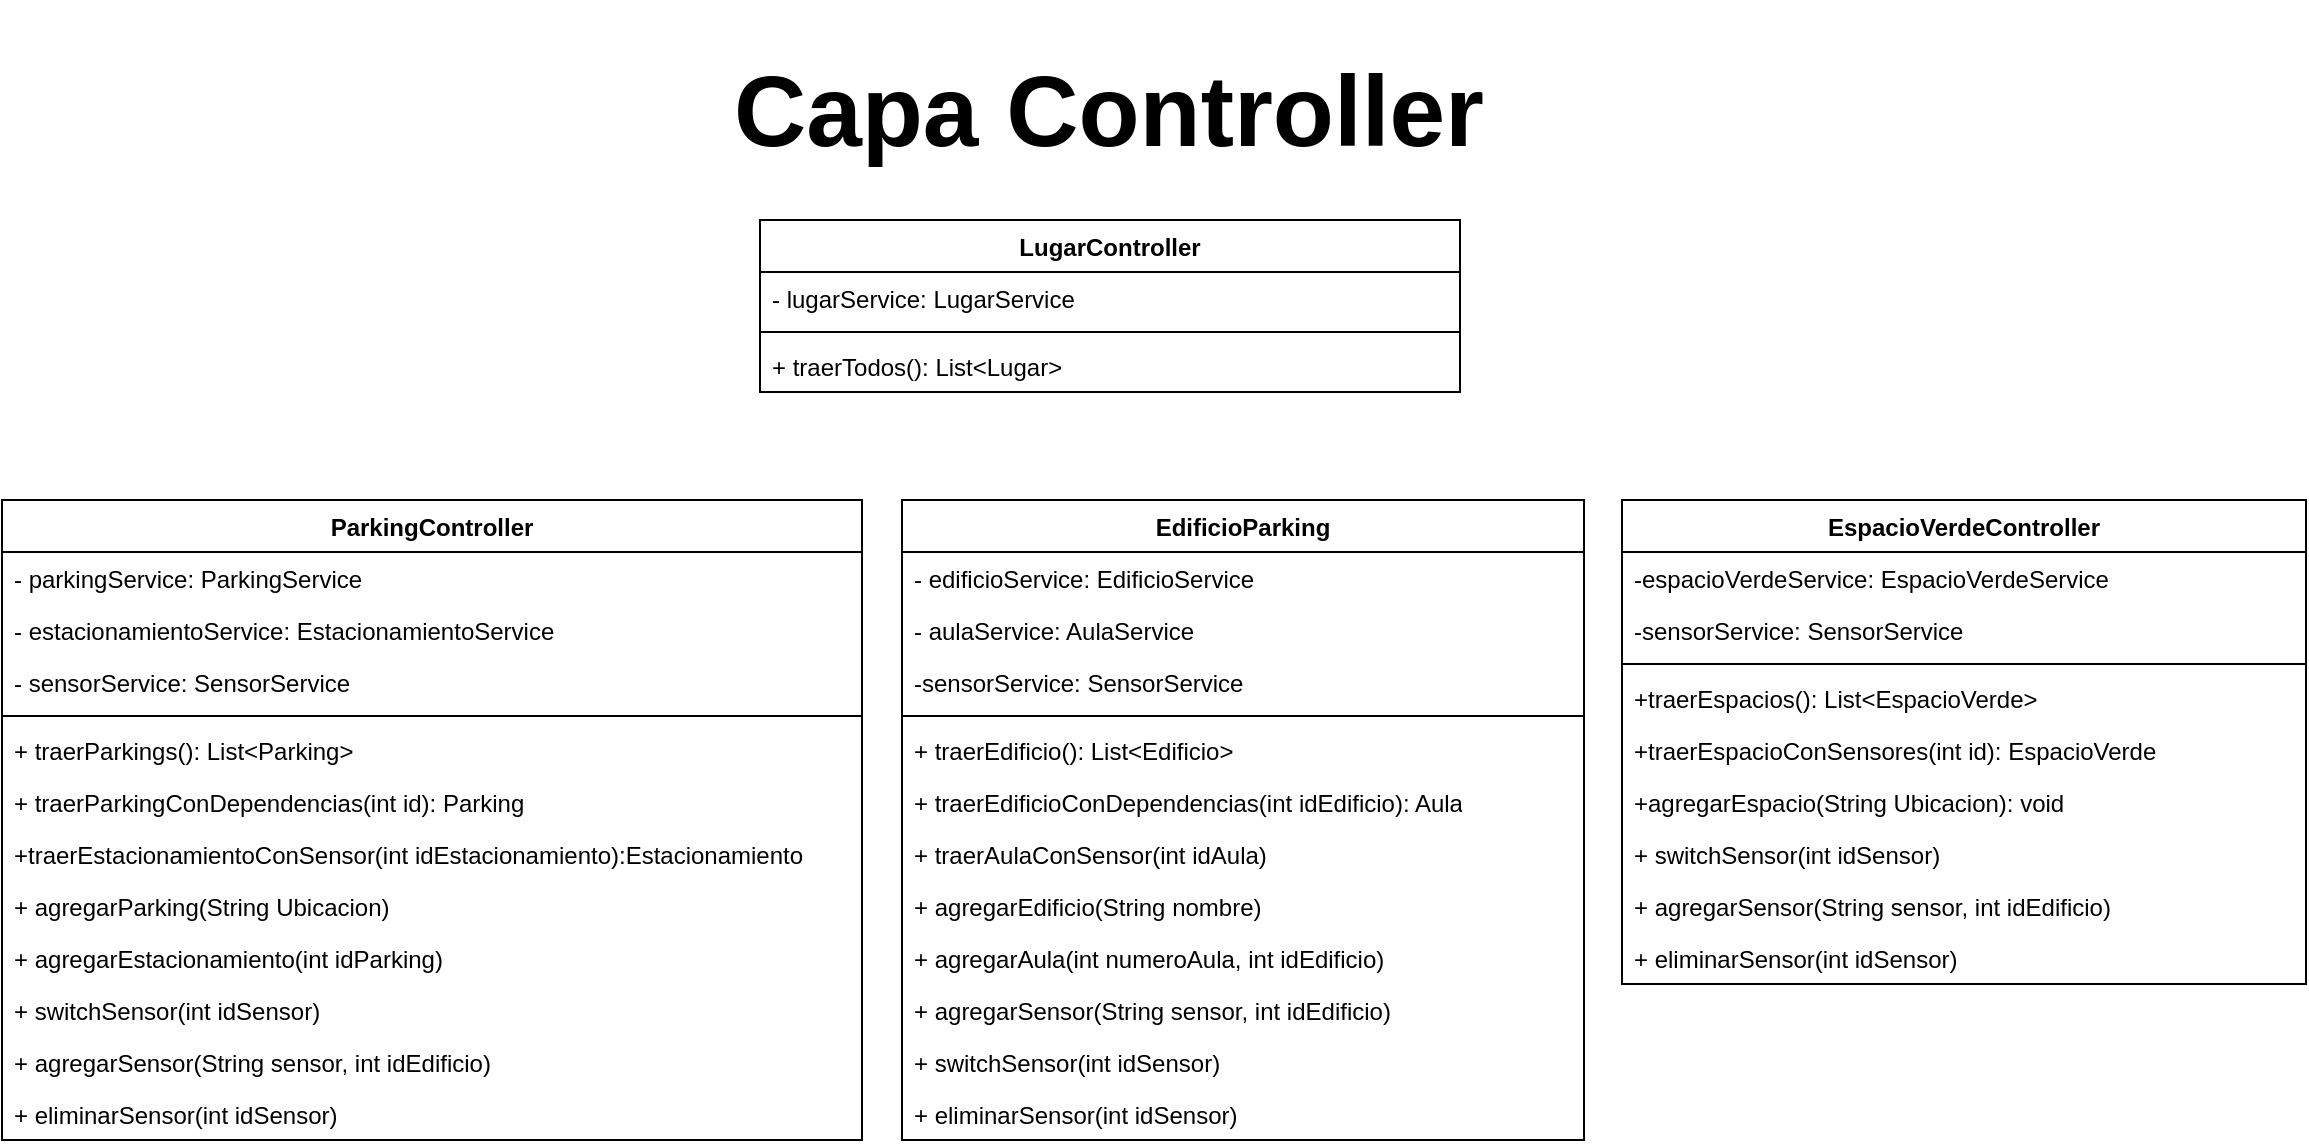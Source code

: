 <mxfile version="21.2.8" type="device">
  <diagram id="C5RBs43oDa-KdzZeNtuy" name="Page-1">
    <mxGraphModel dx="1931" dy="516" grid="1" gridSize="10" guides="1" tooltips="1" connect="1" arrows="1" fold="1" page="1" pageScale="1" pageWidth="827" pageHeight="1169" math="0" shadow="0">
      <root>
        <mxCell id="WIyWlLk6GJQsqaUBKTNV-0" />
        <mxCell id="WIyWlLk6GJQsqaUBKTNV-1" parent="WIyWlLk6GJQsqaUBKTNV-0" />
        <mxCell id="mE5UiQ3bNyrxbDp_QKQE-0" value="&lt;b&gt;&lt;font style=&quot;font-size: 50px;&quot;&gt;Capa Controller&lt;/font&gt;&lt;/b&gt;" style="text;html=1;strokeColor=none;fillColor=none;align=center;verticalAlign=middle;whiteSpace=wrap;rounded=0;" vertex="1" parent="WIyWlLk6GJQsqaUBKTNV-1">
          <mxGeometry x="208" y="40" width="411" height="110" as="geometry" />
        </mxCell>
        <mxCell id="mE5UiQ3bNyrxbDp_QKQE-5" value="EspacioVerdeController" style="swimlane;fontStyle=1;align=center;verticalAlign=top;childLayout=stackLayout;horizontal=1;startSize=26;horizontalStack=0;resizeParent=1;resizeParentMax=0;resizeLast=0;collapsible=1;marginBottom=0;whiteSpace=wrap;html=1;" vertex="1" parent="WIyWlLk6GJQsqaUBKTNV-1">
          <mxGeometry x="670" y="290" width="342" height="242" as="geometry" />
        </mxCell>
        <mxCell id="mE5UiQ3bNyrxbDp_QKQE-6" value="-espacioVerdeService: EspacioVerdeService" style="text;strokeColor=none;fillColor=none;align=left;verticalAlign=top;spacingLeft=4;spacingRight=4;overflow=hidden;rotatable=0;points=[[0,0.5],[1,0.5]];portConstraint=eastwest;whiteSpace=wrap;html=1;" vertex="1" parent="mE5UiQ3bNyrxbDp_QKQE-5">
          <mxGeometry y="26" width="342" height="26" as="geometry" />
        </mxCell>
        <mxCell id="mE5UiQ3bNyrxbDp_QKQE-39" value="-sensorService: SensorService" style="text;strokeColor=none;fillColor=none;align=left;verticalAlign=top;spacingLeft=4;spacingRight=4;overflow=hidden;rotatable=0;points=[[0,0.5],[1,0.5]];portConstraint=eastwest;whiteSpace=wrap;html=1;" vertex="1" parent="mE5UiQ3bNyrxbDp_QKQE-5">
          <mxGeometry y="52" width="342" height="26" as="geometry" />
        </mxCell>
        <mxCell id="mE5UiQ3bNyrxbDp_QKQE-7" value="" style="line;strokeWidth=1;fillColor=none;align=left;verticalAlign=middle;spacingTop=-1;spacingLeft=3;spacingRight=3;rotatable=0;labelPosition=right;points=[];portConstraint=eastwest;strokeColor=inherit;" vertex="1" parent="mE5UiQ3bNyrxbDp_QKQE-5">
          <mxGeometry y="78" width="342" height="8" as="geometry" />
        </mxCell>
        <mxCell id="mE5UiQ3bNyrxbDp_QKQE-8" value="+traerEspacios(): List&amp;lt;EspacioVerde&amp;gt;" style="text;strokeColor=none;fillColor=none;align=left;verticalAlign=top;spacingLeft=4;spacingRight=4;overflow=hidden;rotatable=0;points=[[0,0.5],[1,0.5]];portConstraint=eastwest;whiteSpace=wrap;html=1;" vertex="1" parent="mE5UiQ3bNyrxbDp_QKQE-5">
          <mxGeometry y="86" width="342" height="26" as="geometry" />
        </mxCell>
        <mxCell id="mE5UiQ3bNyrxbDp_QKQE-29" value="+traerEspacioConSensores(int id): EspacioVerde" style="text;strokeColor=none;fillColor=none;align=left;verticalAlign=top;spacingLeft=4;spacingRight=4;overflow=hidden;rotatable=0;points=[[0,0.5],[1,0.5]];portConstraint=eastwest;whiteSpace=wrap;html=1;" vertex="1" parent="mE5UiQ3bNyrxbDp_QKQE-5">
          <mxGeometry y="112" width="342" height="26" as="geometry" />
        </mxCell>
        <mxCell id="mE5UiQ3bNyrxbDp_QKQE-30" value="+agregarEspacio(String Ubicacion): void" style="text;strokeColor=none;fillColor=none;align=left;verticalAlign=top;spacingLeft=4;spacingRight=4;overflow=hidden;rotatable=0;points=[[0,0.5],[1,0.5]];portConstraint=eastwest;whiteSpace=wrap;html=1;" vertex="1" parent="mE5UiQ3bNyrxbDp_QKQE-5">
          <mxGeometry y="138" width="342" height="26" as="geometry" />
        </mxCell>
        <mxCell id="mE5UiQ3bNyrxbDp_QKQE-44" value="+ switchSensor(int idSensor)" style="text;strokeColor=none;fillColor=none;align=left;verticalAlign=top;spacingLeft=4;spacingRight=4;overflow=hidden;rotatable=0;points=[[0,0.5],[1,0.5]];portConstraint=eastwest;whiteSpace=wrap;html=1;" vertex="1" parent="mE5UiQ3bNyrxbDp_QKQE-5">
          <mxGeometry y="164" width="342" height="26" as="geometry" />
        </mxCell>
        <mxCell id="mE5UiQ3bNyrxbDp_QKQE-46" value="+ agregarSensor(String sensor, int idEdificio)" style="text;strokeColor=none;fillColor=none;align=left;verticalAlign=top;spacingLeft=4;spacingRight=4;overflow=hidden;rotatable=0;points=[[0,0.5],[1,0.5]];portConstraint=eastwest;whiteSpace=wrap;html=1;" vertex="1" parent="mE5UiQ3bNyrxbDp_QKQE-5">
          <mxGeometry y="190" width="342" height="26" as="geometry" />
        </mxCell>
        <mxCell id="mE5UiQ3bNyrxbDp_QKQE-48" value="+ eliminarSensor(int idSensor)" style="text;strokeColor=none;fillColor=none;align=left;verticalAlign=top;spacingLeft=4;spacingRight=4;overflow=hidden;rotatable=0;points=[[0,0.5],[1,0.5]];portConstraint=eastwest;whiteSpace=wrap;html=1;" vertex="1" parent="mE5UiQ3bNyrxbDp_QKQE-5">
          <mxGeometry y="216" width="342" height="26" as="geometry" />
        </mxCell>
        <mxCell id="mE5UiQ3bNyrxbDp_QKQE-9" value="LugarController" style="swimlane;fontStyle=1;align=center;verticalAlign=top;childLayout=stackLayout;horizontal=1;startSize=26;horizontalStack=0;resizeParent=1;resizeParentMax=0;resizeLast=0;collapsible=1;marginBottom=0;whiteSpace=wrap;html=1;" vertex="1" parent="WIyWlLk6GJQsqaUBKTNV-1">
          <mxGeometry x="239" y="150" width="350" height="86" as="geometry" />
        </mxCell>
        <mxCell id="mE5UiQ3bNyrxbDp_QKQE-10" value="- lugarService: LugarService" style="text;strokeColor=none;fillColor=none;align=left;verticalAlign=top;spacingLeft=4;spacingRight=4;overflow=hidden;rotatable=0;points=[[0,0.5],[1,0.5]];portConstraint=eastwest;whiteSpace=wrap;html=1;" vertex="1" parent="mE5UiQ3bNyrxbDp_QKQE-9">
          <mxGeometry y="26" width="350" height="26" as="geometry" />
        </mxCell>
        <mxCell id="mE5UiQ3bNyrxbDp_QKQE-11" value="" style="line;strokeWidth=1;fillColor=none;align=left;verticalAlign=middle;spacingTop=-1;spacingLeft=3;spacingRight=3;rotatable=0;labelPosition=right;points=[];portConstraint=eastwest;strokeColor=inherit;" vertex="1" parent="mE5UiQ3bNyrxbDp_QKQE-9">
          <mxGeometry y="52" width="350" height="8" as="geometry" />
        </mxCell>
        <mxCell id="mE5UiQ3bNyrxbDp_QKQE-12" value="+ traerTodos(): List&amp;lt;Lugar&amp;gt;" style="text;strokeColor=none;fillColor=none;align=left;verticalAlign=top;spacingLeft=4;spacingRight=4;overflow=hidden;rotatable=0;points=[[0,0.5],[1,0.5]];portConstraint=eastwest;whiteSpace=wrap;html=1;" vertex="1" parent="mE5UiQ3bNyrxbDp_QKQE-9">
          <mxGeometry y="60" width="350" height="26" as="geometry" />
        </mxCell>
        <mxCell id="mE5UiQ3bNyrxbDp_QKQE-13" value="ParkingController" style="swimlane;fontStyle=1;align=center;verticalAlign=top;childLayout=stackLayout;horizontal=1;startSize=26;horizontalStack=0;resizeParent=1;resizeParentMax=0;resizeLast=0;collapsible=1;marginBottom=0;whiteSpace=wrap;html=1;" vertex="1" parent="WIyWlLk6GJQsqaUBKTNV-1">
          <mxGeometry x="-140" y="290" width="430" height="320" as="geometry" />
        </mxCell>
        <mxCell id="mE5UiQ3bNyrxbDp_QKQE-14" value="- parkingService: ParkingService" style="text;strokeColor=none;fillColor=none;align=left;verticalAlign=top;spacingLeft=4;spacingRight=4;overflow=hidden;rotatable=0;points=[[0,0.5],[1,0.5]];portConstraint=eastwest;whiteSpace=wrap;html=1;" vertex="1" parent="mE5UiQ3bNyrxbDp_QKQE-13">
          <mxGeometry y="26" width="430" height="26" as="geometry" />
        </mxCell>
        <mxCell id="mE5UiQ3bNyrxbDp_QKQE-16" value="- estacionamientoService: EstacionamientoService" style="text;strokeColor=none;fillColor=none;align=left;verticalAlign=top;spacingLeft=4;spacingRight=4;overflow=hidden;rotatable=0;points=[[0,0.5],[1,0.5]];portConstraint=eastwest;whiteSpace=wrap;html=1;" vertex="1" parent="mE5UiQ3bNyrxbDp_QKQE-13">
          <mxGeometry y="52" width="430" height="26" as="geometry" />
        </mxCell>
        <mxCell id="mE5UiQ3bNyrxbDp_QKQE-37" value="- sensorService: SensorService" style="text;strokeColor=none;fillColor=none;align=left;verticalAlign=top;spacingLeft=4;spacingRight=4;overflow=hidden;rotatable=0;points=[[0,0.5],[1,0.5]];portConstraint=eastwest;whiteSpace=wrap;html=1;" vertex="1" parent="mE5UiQ3bNyrxbDp_QKQE-13">
          <mxGeometry y="78" width="430" height="26" as="geometry" />
        </mxCell>
        <mxCell id="mE5UiQ3bNyrxbDp_QKQE-15" value="" style="line;strokeWidth=1;fillColor=none;align=left;verticalAlign=middle;spacingTop=-1;spacingLeft=3;spacingRight=3;rotatable=0;labelPosition=right;points=[];portConstraint=eastwest;strokeColor=inherit;" vertex="1" parent="mE5UiQ3bNyrxbDp_QKQE-13">
          <mxGeometry y="104" width="430" height="8" as="geometry" />
        </mxCell>
        <mxCell id="mE5UiQ3bNyrxbDp_QKQE-20" value="+ traerParkings(): List&amp;lt;Parking&amp;gt;" style="text;strokeColor=none;fillColor=none;align=left;verticalAlign=top;spacingLeft=4;spacingRight=4;overflow=hidden;rotatable=0;points=[[0,0.5],[1,0.5]];portConstraint=eastwest;whiteSpace=wrap;html=1;" vertex="1" parent="mE5UiQ3bNyrxbDp_QKQE-13">
          <mxGeometry y="112" width="430" height="26" as="geometry" />
        </mxCell>
        <mxCell id="mE5UiQ3bNyrxbDp_QKQE-19" value="+ traerParkingConDependencias(int id): Parking" style="text;strokeColor=none;fillColor=none;align=left;verticalAlign=top;spacingLeft=4;spacingRight=4;overflow=hidden;rotatable=0;points=[[0,0.5],[1,0.5]];portConstraint=eastwest;whiteSpace=wrap;html=1;" vertex="1" parent="mE5UiQ3bNyrxbDp_QKQE-13">
          <mxGeometry y="138" width="430" height="26" as="geometry" />
        </mxCell>
        <mxCell id="mE5UiQ3bNyrxbDp_QKQE-31" value="+traerEstacionamientoConSensor(int idEstacionamiento):Estacionamiento" style="text;strokeColor=none;fillColor=none;align=left;verticalAlign=top;spacingLeft=4;spacingRight=4;overflow=hidden;rotatable=0;points=[[0,0.5],[1,0.5]];portConstraint=eastwest;whiteSpace=wrap;html=1;" vertex="1" parent="mE5UiQ3bNyrxbDp_QKQE-13">
          <mxGeometry y="164" width="430" height="26" as="geometry" />
        </mxCell>
        <mxCell id="mE5UiQ3bNyrxbDp_QKQE-18" value="+ agregarParking(String Ubicacion)" style="text;strokeColor=none;fillColor=none;align=left;verticalAlign=top;spacingLeft=4;spacingRight=4;overflow=hidden;rotatable=0;points=[[0,0.5],[1,0.5]];portConstraint=eastwest;whiteSpace=wrap;html=1;" vertex="1" parent="mE5UiQ3bNyrxbDp_QKQE-13">
          <mxGeometry y="190" width="430" height="26" as="geometry" />
        </mxCell>
        <mxCell id="mE5UiQ3bNyrxbDp_QKQE-17" value="+ agregarEstacionamiento(int idParking)" style="text;strokeColor=none;fillColor=none;align=left;verticalAlign=top;spacingLeft=4;spacingRight=4;overflow=hidden;rotatable=0;points=[[0,0.5],[1,0.5]];portConstraint=eastwest;whiteSpace=wrap;html=1;" vertex="1" parent="mE5UiQ3bNyrxbDp_QKQE-13">
          <mxGeometry y="216" width="430" height="26" as="geometry" />
        </mxCell>
        <mxCell id="mE5UiQ3bNyrxbDp_QKQE-43" value="+ switchSensor(int idSensor)" style="text;strokeColor=none;fillColor=none;align=left;verticalAlign=top;spacingLeft=4;spacingRight=4;overflow=hidden;rotatable=0;points=[[0,0.5],[1,0.5]];portConstraint=eastwest;whiteSpace=wrap;html=1;" vertex="1" parent="mE5UiQ3bNyrxbDp_QKQE-13">
          <mxGeometry y="242" width="430" height="26" as="geometry" />
        </mxCell>
        <mxCell id="mE5UiQ3bNyrxbDp_QKQE-42" value="+ agregarSensor(String sensor, int idEdificio)" style="text;strokeColor=none;fillColor=none;align=left;verticalAlign=top;spacingLeft=4;spacingRight=4;overflow=hidden;rotatable=0;points=[[0,0.5],[1,0.5]];portConstraint=eastwest;whiteSpace=wrap;html=1;" vertex="1" parent="mE5UiQ3bNyrxbDp_QKQE-13">
          <mxGeometry y="268" width="430" height="26" as="geometry" />
        </mxCell>
        <mxCell id="mE5UiQ3bNyrxbDp_QKQE-41" value="+ eliminarSensor(int idSensor)" style="text;strokeColor=none;fillColor=none;align=left;verticalAlign=top;spacingLeft=4;spacingRight=4;overflow=hidden;rotatable=0;points=[[0,0.5],[1,0.5]];portConstraint=eastwest;whiteSpace=wrap;html=1;" vertex="1" parent="mE5UiQ3bNyrxbDp_QKQE-13">
          <mxGeometry y="294" width="430" height="26" as="geometry" />
        </mxCell>
        <mxCell id="mE5UiQ3bNyrxbDp_QKQE-21" value="EdificioParking" style="swimlane;fontStyle=1;align=center;verticalAlign=top;childLayout=stackLayout;horizontal=1;startSize=26;horizontalStack=0;resizeParent=1;resizeParentMax=0;resizeLast=0;collapsible=1;marginBottom=0;whiteSpace=wrap;html=1;" vertex="1" parent="WIyWlLk6GJQsqaUBKTNV-1">
          <mxGeometry x="310" y="290" width="341" height="320" as="geometry" />
        </mxCell>
        <mxCell id="mE5UiQ3bNyrxbDp_QKQE-22" value="- edificioService: EdificioService" style="text;strokeColor=none;fillColor=none;align=left;verticalAlign=top;spacingLeft=4;spacingRight=4;overflow=hidden;rotatable=0;points=[[0,0.5],[1,0.5]];portConstraint=eastwest;whiteSpace=wrap;html=1;" vertex="1" parent="mE5UiQ3bNyrxbDp_QKQE-21">
          <mxGeometry y="26" width="341" height="26" as="geometry" />
        </mxCell>
        <mxCell id="mE5UiQ3bNyrxbDp_QKQE-23" value="- aulaService: AulaService" style="text;strokeColor=none;fillColor=none;align=left;verticalAlign=top;spacingLeft=4;spacingRight=4;overflow=hidden;rotatable=0;points=[[0,0.5],[1,0.5]];portConstraint=eastwest;whiteSpace=wrap;html=1;" vertex="1" parent="mE5UiQ3bNyrxbDp_QKQE-21">
          <mxGeometry y="52" width="341" height="26" as="geometry" />
        </mxCell>
        <mxCell id="mE5UiQ3bNyrxbDp_QKQE-38" value="-sensorService: SensorService" style="text;strokeColor=none;fillColor=none;align=left;verticalAlign=top;spacingLeft=4;spacingRight=4;overflow=hidden;rotatable=0;points=[[0,0.5],[1,0.5]];portConstraint=eastwest;whiteSpace=wrap;html=1;" vertex="1" parent="mE5UiQ3bNyrxbDp_QKQE-21">
          <mxGeometry y="78" width="341" height="26" as="geometry" />
        </mxCell>
        <mxCell id="mE5UiQ3bNyrxbDp_QKQE-24" value="" style="line;strokeWidth=1;fillColor=none;align=left;verticalAlign=middle;spacingTop=-1;spacingLeft=3;spacingRight=3;rotatable=0;labelPosition=right;points=[];portConstraint=eastwest;strokeColor=inherit;" vertex="1" parent="mE5UiQ3bNyrxbDp_QKQE-21">
          <mxGeometry y="104" width="341" height="8" as="geometry" />
        </mxCell>
        <mxCell id="mE5UiQ3bNyrxbDp_QKQE-25" value="+ traerEdificio(): List&amp;lt;Edificio&amp;gt;" style="text;strokeColor=none;fillColor=none;align=left;verticalAlign=top;spacingLeft=4;spacingRight=4;overflow=hidden;rotatable=0;points=[[0,0.5],[1,0.5]];portConstraint=eastwest;whiteSpace=wrap;html=1;" vertex="1" parent="mE5UiQ3bNyrxbDp_QKQE-21">
          <mxGeometry y="112" width="341" height="26" as="geometry" />
        </mxCell>
        <mxCell id="mE5UiQ3bNyrxbDp_QKQE-26" value="+ traerEdificioConDependencias(int idEdificio): Aula" style="text;strokeColor=none;fillColor=none;align=left;verticalAlign=top;spacingLeft=4;spacingRight=4;overflow=hidden;rotatable=0;points=[[0,0.5],[1,0.5]];portConstraint=eastwest;whiteSpace=wrap;html=1;" vertex="1" parent="mE5UiQ3bNyrxbDp_QKQE-21">
          <mxGeometry y="138" width="341" height="26" as="geometry" />
        </mxCell>
        <mxCell id="mE5UiQ3bNyrxbDp_QKQE-32" value="+ traerAulaConSensor(int idAula)" style="text;strokeColor=none;fillColor=none;align=left;verticalAlign=top;spacingLeft=4;spacingRight=4;overflow=hidden;rotatable=0;points=[[0,0.5],[1,0.5]];portConstraint=eastwest;whiteSpace=wrap;html=1;" vertex="1" parent="mE5UiQ3bNyrxbDp_QKQE-21">
          <mxGeometry y="164" width="341" height="26" as="geometry" />
        </mxCell>
        <mxCell id="mE5UiQ3bNyrxbDp_QKQE-27" value="+ agregarEdificio(String nombre)" style="text;strokeColor=none;fillColor=none;align=left;verticalAlign=top;spacingLeft=4;spacingRight=4;overflow=hidden;rotatable=0;points=[[0,0.5],[1,0.5]];portConstraint=eastwest;whiteSpace=wrap;html=1;" vertex="1" parent="mE5UiQ3bNyrxbDp_QKQE-21">
          <mxGeometry y="190" width="341" height="26" as="geometry" />
        </mxCell>
        <mxCell id="mE5UiQ3bNyrxbDp_QKQE-28" value="+ agregarAula(int numeroAula, int idEdificio)" style="text;strokeColor=none;fillColor=none;align=left;verticalAlign=top;spacingLeft=4;spacingRight=4;overflow=hidden;rotatable=0;points=[[0,0.5],[1,0.5]];portConstraint=eastwest;whiteSpace=wrap;html=1;" vertex="1" parent="mE5UiQ3bNyrxbDp_QKQE-21">
          <mxGeometry y="216" width="341" height="26" as="geometry" />
        </mxCell>
        <mxCell id="mE5UiQ3bNyrxbDp_QKQE-47" value="+ agregarSensor(String sensor, int idEdificio)" style="text;strokeColor=none;fillColor=none;align=left;verticalAlign=top;spacingLeft=4;spacingRight=4;overflow=hidden;rotatable=0;points=[[0,0.5],[1,0.5]];portConstraint=eastwest;whiteSpace=wrap;html=1;" vertex="1" parent="mE5UiQ3bNyrxbDp_QKQE-21">
          <mxGeometry y="242" width="341" height="26" as="geometry" />
        </mxCell>
        <mxCell id="mE5UiQ3bNyrxbDp_QKQE-45" value="+ switchSensor(int idSensor)" style="text;strokeColor=none;fillColor=none;align=left;verticalAlign=top;spacingLeft=4;spacingRight=4;overflow=hidden;rotatable=0;points=[[0,0.5],[1,0.5]];portConstraint=eastwest;whiteSpace=wrap;html=1;" vertex="1" parent="mE5UiQ3bNyrxbDp_QKQE-21">
          <mxGeometry y="268" width="341" height="26" as="geometry" />
        </mxCell>
        <mxCell id="mE5UiQ3bNyrxbDp_QKQE-49" value="+ eliminarSensor(int idSensor)" style="text;strokeColor=none;fillColor=none;align=left;verticalAlign=top;spacingLeft=4;spacingRight=4;overflow=hidden;rotatable=0;points=[[0,0.5],[1,0.5]];portConstraint=eastwest;whiteSpace=wrap;html=1;" vertex="1" parent="mE5UiQ3bNyrxbDp_QKQE-21">
          <mxGeometry y="294" width="341" height="26" as="geometry" />
        </mxCell>
      </root>
    </mxGraphModel>
  </diagram>
</mxfile>
